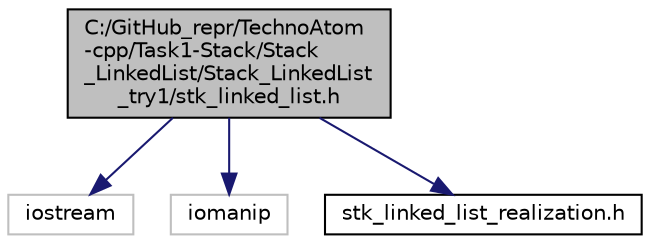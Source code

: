 digraph "C:/GitHub_repr/TechnoAtom-cpp/Task1-Stack/Stack_LinkedList/Stack_LinkedList_try1/stk_linked_list.h"
{
  edge [fontname="Helvetica",fontsize="10",labelfontname="Helvetica",labelfontsize="10"];
  node [fontname="Helvetica",fontsize="10",shape=record];
  Node1 [label="C:/GitHub_repr/TechnoAtom\l-cpp/Task1-Stack/Stack\l_LinkedList/Stack_LinkedList\l_try1/stk_linked_list.h",height=0.2,width=0.4,color="black", fillcolor="grey75", style="filled", fontcolor="black"];
  Node1 -> Node2 [color="midnightblue",fontsize="10",style="solid",fontname="Helvetica"];
  Node2 [label="iostream",height=0.2,width=0.4,color="grey75", fillcolor="white", style="filled"];
  Node1 -> Node3 [color="midnightblue",fontsize="10",style="solid",fontname="Helvetica"];
  Node3 [label="iomanip",height=0.2,width=0.4,color="grey75", fillcolor="white", style="filled"];
  Node1 -> Node4 [color="midnightblue",fontsize="10",style="solid",fontname="Helvetica"];
  Node4 [label="stk_linked_list_realization.h",height=0.2,width=0.4,color="black", fillcolor="white", style="filled",URL="$stk__linked__list__realization_8h.html"];
}
